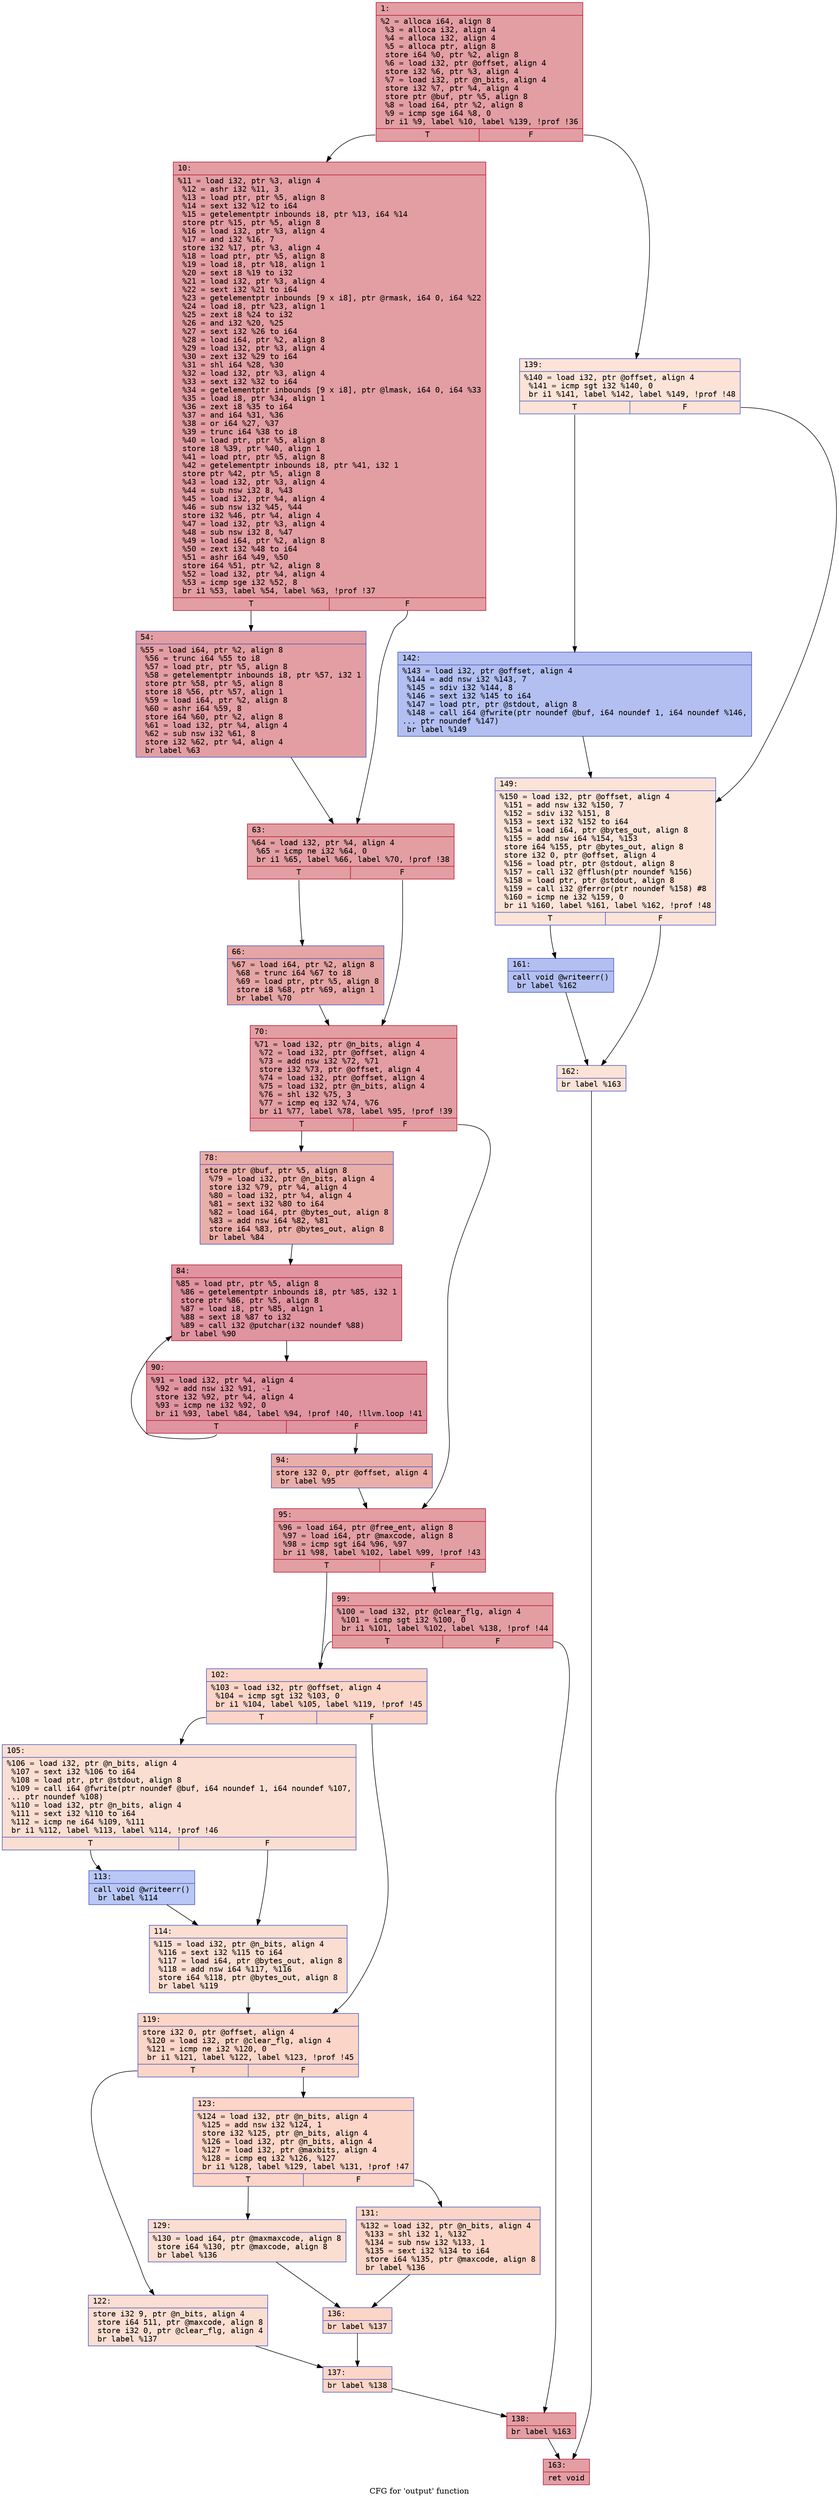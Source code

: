 digraph "CFG for 'output' function" {
	label="CFG for 'output' function";

	Node0x564b117384f0 [shape=record,color="#b70d28ff", style=filled, fillcolor="#be242e70" fontname="Courier",label="{1:\l|  %2 = alloca i64, align 8\l  %3 = alloca i32, align 4\l  %4 = alloca i32, align 4\l  %5 = alloca ptr, align 8\l  store i64 %0, ptr %2, align 8\l  %6 = load i32, ptr @offset, align 4\l  store i32 %6, ptr %3, align 4\l  %7 = load i32, ptr @n_bits, align 4\l  store i32 %7, ptr %4, align 4\l  store ptr @buf, ptr %5, align 8\l  %8 = load i64, ptr %2, align 8\l  %9 = icmp sge i64 %8, 0\l  br i1 %9, label %10, label %139, !prof !36\l|{<s0>T|<s1>F}}"];
	Node0x564b117384f0:s0 -> Node0x564b1173d470[tooltip="1 -> 10\nProbability 100.00%" ];
	Node0x564b117384f0:s1 -> Node0x564b117409e0[tooltip="1 -> 139\nProbability 0.00%" ];
	Node0x564b1173d470 [shape=record,color="#b70d28ff", style=filled, fillcolor="#be242e70" fontname="Courier",label="{10:\l|  %11 = load i32, ptr %3, align 4\l  %12 = ashr i32 %11, 3\l  %13 = load ptr, ptr %5, align 8\l  %14 = sext i32 %12 to i64\l  %15 = getelementptr inbounds i8, ptr %13, i64 %14\l  store ptr %15, ptr %5, align 8\l  %16 = load i32, ptr %3, align 4\l  %17 = and i32 %16, 7\l  store i32 %17, ptr %3, align 4\l  %18 = load ptr, ptr %5, align 8\l  %19 = load i8, ptr %18, align 1\l  %20 = sext i8 %19 to i32\l  %21 = load i32, ptr %3, align 4\l  %22 = sext i32 %21 to i64\l  %23 = getelementptr inbounds [9 x i8], ptr @rmask, i64 0, i64 %22\l  %24 = load i8, ptr %23, align 1\l  %25 = zext i8 %24 to i32\l  %26 = and i32 %20, %25\l  %27 = sext i32 %26 to i64\l  %28 = load i64, ptr %2, align 8\l  %29 = load i32, ptr %3, align 4\l  %30 = zext i32 %29 to i64\l  %31 = shl i64 %28, %30\l  %32 = load i32, ptr %3, align 4\l  %33 = sext i32 %32 to i64\l  %34 = getelementptr inbounds [9 x i8], ptr @lmask, i64 0, i64 %33\l  %35 = load i8, ptr %34, align 1\l  %36 = zext i8 %35 to i64\l  %37 = and i64 %31, %36\l  %38 = or i64 %27, %37\l  %39 = trunc i64 %38 to i8\l  %40 = load ptr, ptr %5, align 8\l  store i8 %39, ptr %40, align 1\l  %41 = load ptr, ptr %5, align 8\l  %42 = getelementptr inbounds i8, ptr %41, i32 1\l  store ptr %42, ptr %5, align 8\l  %43 = load i32, ptr %3, align 4\l  %44 = sub nsw i32 8, %43\l  %45 = load i32, ptr %4, align 4\l  %46 = sub nsw i32 %45, %44\l  store i32 %46, ptr %4, align 4\l  %47 = load i32, ptr %3, align 4\l  %48 = sub nsw i32 8, %47\l  %49 = load i64, ptr %2, align 8\l  %50 = zext i32 %48 to i64\l  %51 = ashr i64 %49, %50\l  store i64 %51, ptr %2, align 8\l  %52 = load i32, ptr %4, align 4\l  %53 = icmp sge i32 %52, 8\l  br i1 %53, label %54, label %63, !prof !37\l|{<s0>T|<s1>F}}"];
	Node0x564b1173d470:s0 -> Node0x564b11740300[tooltip="10 -> 54\nProbability 87.41%" ];
	Node0x564b1173d470:s1 -> Node0x564b11740350[tooltip="10 -> 63\nProbability 12.59%" ];
	Node0x564b11740300 [shape=record,color="#3d50c3ff", style=filled, fillcolor="#be242e70" fontname="Courier",label="{54:\l|  %55 = load i64, ptr %2, align 8\l  %56 = trunc i64 %55 to i8\l  %57 = load ptr, ptr %5, align 8\l  %58 = getelementptr inbounds i8, ptr %57, i32 1\l  store ptr %58, ptr %5, align 8\l  store i8 %56, ptr %57, align 1\l  %59 = load i64, ptr %2, align 8\l  %60 = ashr i64 %59, 8\l  store i64 %60, ptr %2, align 8\l  %61 = load i32, ptr %4, align 4\l  %62 = sub nsw i32 %61, 8\l  store i32 %62, ptr %4, align 4\l  br label %63\l}"];
	Node0x564b11740300 -> Node0x564b11740350[tooltip="54 -> 63\nProbability 100.00%" ];
	Node0x564b11740350 [shape=record,color="#b70d28ff", style=filled, fillcolor="#be242e70" fontname="Courier",label="{63:\l|  %64 = load i32, ptr %4, align 4\l  %65 = icmp ne i32 %64, 0\l  br i1 %65, label %66, label %70, !prof !38\l|{<s0>T|<s1>F}}"];
	Node0x564b11740350:s0 -> Node0x564b117403a0[tooltip="63 -> 66\nProbability 42.34%" ];
	Node0x564b11740350:s1 -> Node0x564b117403f0[tooltip="63 -> 70\nProbability 57.66%" ];
	Node0x564b117403a0 [shape=record,color="#3d50c3ff", style=filled, fillcolor="#c5333470" fontname="Courier",label="{66:\l|  %67 = load i64, ptr %2, align 8\l  %68 = trunc i64 %67 to i8\l  %69 = load ptr, ptr %5, align 8\l  store i8 %68, ptr %69, align 1\l  br label %70\l}"];
	Node0x564b117403a0 -> Node0x564b117403f0[tooltip="66 -> 70\nProbability 100.00%" ];
	Node0x564b117403f0 [shape=record,color="#b70d28ff", style=filled, fillcolor="#be242e70" fontname="Courier",label="{70:\l|  %71 = load i32, ptr @n_bits, align 4\l  %72 = load i32, ptr @offset, align 4\l  %73 = add nsw i32 %72, %71\l  store i32 %73, ptr @offset, align 4\l  %74 = load i32, ptr @offset, align 4\l  %75 = load i32, ptr @n_bits, align 4\l  %76 = shl i32 %75, 3\l  %77 = icmp eq i32 %74, %76\l  br i1 %77, label %78, label %95, !prof !39\l|{<s0>T|<s1>F}}"];
	Node0x564b117403f0:s0 -> Node0x564b11740440[tooltip="70 -> 78\nProbability 12.50%" ];
	Node0x564b117403f0:s1 -> Node0x564b11740580[tooltip="70 -> 95\nProbability 87.50%" ];
	Node0x564b11740440 [shape=record,color="#3d50c3ff", style=filled, fillcolor="#d0473d70" fontname="Courier",label="{78:\l|  store ptr @buf, ptr %5, align 8\l  %79 = load i32, ptr @n_bits, align 4\l  store i32 %79, ptr %4, align 4\l  %80 = load i32, ptr %4, align 4\l  %81 = sext i32 %80 to i64\l  %82 = load i64, ptr @bytes_out, align 8\l  %83 = add nsw i64 %82, %81\l  store i64 %83, ptr @bytes_out, align 8\l  br label %84\l}"];
	Node0x564b11740440 -> Node0x564b11740490[tooltip="78 -> 84\nProbability 100.00%" ];
	Node0x564b11740490 [shape=record,color="#b70d28ff", style=filled, fillcolor="#b70d2870" fontname="Courier",label="{84:\l|  %85 = load ptr, ptr %5, align 8\l  %86 = getelementptr inbounds i8, ptr %85, i32 1\l  store ptr %86, ptr %5, align 8\l  %87 = load i8, ptr %85, align 1\l  %88 = sext i8 %87 to i32\l  %89 = call i32 @putchar(i32 noundef %88)\l  br label %90\l}"];
	Node0x564b11740490 -> Node0x564b117404e0[tooltip="84 -> 90\nProbability 100.00%" ];
	Node0x564b117404e0 [shape=record,color="#b70d28ff", style=filled, fillcolor="#b70d2870" fontname="Courier",label="{90:\l|  %91 = load i32, ptr %4, align 4\l  %92 = add nsw i32 %91, -1\l  store i32 %92, ptr %4, align 4\l  %93 = icmp ne i32 %92, 0\l  br i1 %93, label %84, label %94, !prof !40, !llvm.loop !41\l|{<s0>T|<s1>F}}"];
	Node0x564b117404e0:s0 -> Node0x564b11740490[tooltip="90 -> 84\nProbability 93.33%" ];
	Node0x564b117404e0:s1 -> Node0x564b11740530[tooltip="90 -> 94\nProbability 6.67%" ];
	Node0x564b11740530 [shape=record,color="#3d50c3ff", style=filled, fillcolor="#d0473d70" fontname="Courier",label="{94:\l|  store i32 0, ptr @offset, align 4\l  br label %95\l}"];
	Node0x564b11740530 -> Node0x564b11740580[tooltip="94 -> 95\nProbability 100.00%" ];
	Node0x564b11740580 [shape=record,color="#b70d28ff", style=filled, fillcolor="#be242e70" fontname="Courier",label="{95:\l|  %96 = load i64, ptr @free_ent, align 8\l  %97 = load i64, ptr @maxcode, align 8\l  %98 = icmp sgt i64 %96, %97\l  br i1 %98, label %102, label %99, !prof !43\l|{<s0>T|<s1>F}}"];
	Node0x564b11740580:s0 -> Node0x564b11740620[tooltip="95 -> 102\nProbability 0.01%" ];
	Node0x564b11740580:s1 -> Node0x564b117405d0[tooltip="95 -> 99\nProbability 99.99%" ];
	Node0x564b117405d0 [shape=record,color="#b70d28ff", style=filled, fillcolor="#be242e70" fontname="Courier",label="{99:\l|  %100 = load i32, ptr @clear_flg, align 4\l  %101 = icmp sgt i32 %100, 0\l  br i1 %101, label %102, label %138, !prof !44\l|{<s0>T|<s1>F}}"];
	Node0x564b117405d0:s0 -> Node0x564b11740620[tooltip="99 -> 102\nProbability 0.00%" ];
	Node0x564b117405d0:s1 -> Node0x564b11740990[tooltip="99 -> 138\nProbability 100.00%" ];
	Node0x564b11740620 [shape=record,color="#3d50c3ff", style=filled, fillcolor="#f5a08170" fontname="Courier",label="{102:\l|  %103 = load i32, ptr @offset, align 4\l  %104 = icmp sgt i32 %103, 0\l  br i1 %104, label %105, label %119, !prof !45\l|{<s0>T|<s1>F}}"];
	Node0x564b11740620:s0 -> Node0x564b11740670[tooltip="102 -> 105\nProbability 10.00%" ];
	Node0x564b11740620:s1 -> Node0x564b11740760[tooltip="102 -> 119\nProbability 90.00%" ];
	Node0x564b11740670 [shape=record,color="#3d50c3ff", style=filled, fillcolor="#f7b59970" fontname="Courier",label="{105:\l|  %106 = load i32, ptr @n_bits, align 4\l  %107 = sext i32 %106 to i64\l  %108 = load ptr, ptr @stdout, align 8\l  %109 = call i64 @fwrite(ptr noundef @buf, i64 noundef 1, i64 noundef %107,\l... ptr noundef %108)\l  %110 = load i32, ptr @n_bits, align 4\l  %111 = sext i32 %110 to i64\l  %112 = icmp ne i64 %109, %111\l  br i1 %112, label %113, label %114, !prof !46\l|{<s0>T|<s1>F}}"];
	Node0x564b11740670:s0 -> Node0x564b117406c0[tooltip="105 -> 113\nProbability 0.00%" ];
	Node0x564b11740670:s1 -> Node0x564b11740710[tooltip="105 -> 114\nProbability 100.00%" ];
	Node0x564b117406c0 [shape=record,color="#3d50c3ff", style=filled, fillcolor="#5f7fe870" fontname="Courier",label="{113:\l|  call void @writeerr()\l  br label %114\l}"];
	Node0x564b117406c0 -> Node0x564b11740710[tooltip="113 -> 114\nProbability 100.00%" ];
	Node0x564b11740710 [shape=record,color="#3d50c3ff", style=filled, fillcolor="#f7b59970" fontname="Courier",label="{114:\l|  %115 = load i32, ptr @n_bits, align 4\l  %116 = sext i32 %115 to i64\l  %117 = load i64, ptr @bytes_out, align 8\l  %118 = add nsw i64 %117, %116\l  store i64 %118, ptr @bytes_out, align 8\l  br label %119\l}"];
	Node0x564b11740710 -> Node0x564b11740760[tooltip="114 -> 119\nProbability 100.00%" ];
	Node0x564b11740760 [shape=record,color="#3d50c3ff", style=filled, fillcolor="#f5a08170" fontname="Courier",label="{119:\l|  store i32 0, ptr @offset, align 4\l  %120 = load i32, ptr @clear_flg, align 4\l  %121 = icmp ne i32 %120, 0\l  br i1 %121, label %122, label %123, !prof !45\l|{<s0>T|<s1>F}}"];
	Node0x564b11740760:s0 -> Node0x564b117407b0[tooltip="119 -> 122\nProbability 10.00%" ];
	Node0x564b11740760:s1 -> Node0x564b11740800[tooltip="119 -> 123\nProbability 90.00%" ];
	Node0x564b117407b0 [shape=record,color="#3d50c3ff", style=filled, fillcolor="#f7b59970" fontname="Courier",label="{122:\l|  store i32 9, ptr @n_bits, align 4\l  store i64 511, ptr @maxcode, align 8\l  store i32 0, ptr @clear_flg, align 4\l  br label %137\l}"];
	Node0x564b117407b0 -> Node0x564b11740940[tooltip="122 -> 137\nProbability 100.00%" ];
	Node0x564b11740800 [shape=record,color="#3d50c3ff", style=filled, fillcolor="#f5a08170" fontname="Courier",label="{123:\l|  %124 = load i32, ptr @n_bits, align 4\l  %125 = add nsw i32 %124, 1\l  store i32 %125, ptr @n_bits, align 4\l  %126 = load i32, ptr @n_bits, align 4\l  %127 = load i32, ptr @maxbits, align 4\l  %128 = icmp eq i32 %126, %127\l  br i1 %128, label %129, label %131, !prof !47\l|{<s0>T|<s1>F}}"];
	Node0x564b11740800:s0 -> Node0x564b11740850[tooltip="123 -> 129\nProbability 11.11%" ];
	Node0x564b11740800:s1 -> Node0x564b117408a0[tooltip="123 -> 131\nProbability 88.89%" ];
	Node0x564b11740850 [shape=record,color="#3d50c3ff", style=filled, fillcolor="#f7b59970" fontname="Courier",label="{129:\l|  %130 = load i64, ptr @maxmaxcode, align 8\l  store i64 %130, ptr @maxcode, align 8\l  br label %136\l}"];
	Node0x564b11740850 -> Node0x564b117408f0[tooltip="129 -> 136\nProbability 100.00%" ];
	Node0x564b117408a0 [shape=record,color="#3d50c3ff", style=filled, fillcolor="#f5a08170" fontname="Courier",label="{131:\l|  %132 = load i32, ptr @n_bits, align 4\l  %133 = shl i32 1, %132\l  %134 = sub nsw i32 %133, 1\l  %135 = sext i32 %134 to i64\l  store i64 %135, ptr @maxcode, align 8\l  br label %136\l}"];
	Node0x564b117408a0 -> Node0x564b117408f0[tooltip="131 -> 136\nProbability 100.00%" ];
	Node0x564b117408f0 [shape=record,color="#3d50c3ff", style=filled, fillcolor="#f5a08170" fontname="Courier",label="{136:\l|  br label %137\l}"];
	Node0x564b117408f0 -> Node0x564b11740940[tooltip="136 -> 137\nProbability 100.00%" ];
	Node0x564b11740940 [shape=record,color="#3d50c3ff", style=filled, fillcolor="#f5a08170" fontname="Courier",label="{137:\l|  br label %138\l}"];
	Node0x564b11740940 -> Node0x564b11740990[tooltip="137 -> 138\nProbability 100.00%" ];
	Node0x564b11740990 [shape=record,color="#b70d28ff", style=filled, fillcolor="#be242e70" fontname="Courier",label="{138:\l|  br label %163\l}"];
	Node0x564b11740990 -> Node0x564b11740b70[tooltip="138 -> 163\nProbability 100.00%" ];
	Node0x564b117409e0 [shape=record,color="#3d50c3ff", style=filled, fillcolor="#f6bfa670" fontname="Courier",label="{139:\l|  %140 = load i32, ptr @offset, align 4\l  %141 = icmp sgt i32 %140, 0\l  br i1 %141, label %142, label %149, !prof !48\l|{<s0>T|<s1>F}}"];
	Node0x564b117409e0:s0 -> Node0x564b11740a30[tooltip="139 -> 142\nProbability 0.00%" ];
	Node0x564b117409e0:s1 -> Node0x564b11740a80[tooltip="139 -> 149\nProbability 100.00%" ];
	Node0x564b11740a30 [shape=record,color="#3d50c3ff", style=filled, fillcolor="#536edd70" fontname="Courier",label="{142:\l|  %143 = load i32, ptr @offset, align 4\l  %144 = add nsw i32 %143, 7\l  %145 = sdiv i32 %144, 8\l  %146 = sext i32 %145 to i64\l  %147 = load ptr, ptr @stdout, align 8\l  %148 = call i64 @fwrite(ptr noundef @buf, i64 noundef 1, i64 noundef %146,\l... ptr noundef %147)\l  br label %149\l}"];
	Node0x564b11740a30 -> Node0x564b11740a80[tooltip="142 -> 149\nProbability 100.00%" ];
	Node0x564b11740a80 [shape=record,color="#3d50c3ff", style=filled, fillcolor="#f6bfa670" fontname="Courier",label="{149:\l|  %150 = load i32, ptr @offset, align 4\l  %151 = add nsw i32 %150, 7\l  %152 = sdiv i32 %151, 8\l  %153 = sext i32 %152 to i64\l  %154 = load i64, ptr @bytes_out, align 8\l  %155 = add nsw i64 %154, %153\l  store i64 %155, ptr @bytes_out, align 8\l  store i32 0, ptr @offset, align 4\l  %156 = load ptr, ptr @stdout, align 8\l  %157 = call i32 @fflush(ptr noundef %156)\l  %158 = load ptr, ptr @stdout, align 8\l  %159 = call i32 @ferror(ptr noundef %158) #8\l  %160 = icmp ne i32 %159, 0\l  br i1 %160, label %161, label %162, !prof !48\l|{<s0>T|<s1>F}}"];
	Node0x564b11740a80:s0 -> Node0x564b11740ad0[tooltip="149 -> 161\nProbability 0.00%" ];
	Node0x564b11740a80:s1 -> Node0x564b11740b20[tooltip="149 -> 162\nProbability 100.00%" ];
	Node0x564b11740ad0 [shape=record,color="#3d50c3ff", style=filled, fillcolor="#536edd70" fontname="Courier",label="{161:\l|  call void @writeerr()\l  br label %162\l}"];
	Node0x564b11740ad0 -> Node0x564b11740b20[tooltip="161 -> 162\nProbability 100.00%" ];
	Node0x564b11740b20 [shape=record,color="#3d50c3ff", style=filled, fillcolor="#f6bfa670" fontname="Courier",label="{162:\l|  br label %163\l}"];
	Node0x564b11740b20 -> Node0x564b11740b70[tooltip="162 -> 163\nProbability 100.00%" ];
	Node0x564b11740b70 [shape=record,color="#b70d28ff", style=filled, fillcolor="#be242e70" fontname="Courier",label="{163:\l|  ret void\l}"];
}
